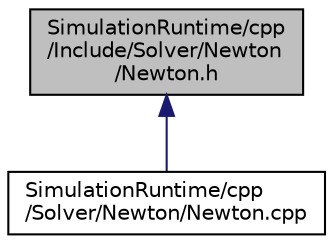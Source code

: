 digraph "SimulationRuntime/cpp/Include/Solver/Newton/Newton.h"
{
  edge [fontname="Helvetica",fontsize="10",labelfontname="Helvetica",labelfontsize="10"];
  node [fontname="Helvetica",fontsize="10",shape=record];
  Node8 [label="SimulationRuntime/cpp\l/Include/Solver/Newton\l/Newton.h",height=0.2,width=0.4,color="black", fillcolor="grey75", style="filled", fontcolor="black"];
  Node8 -> Node9 [dir="back",color="midnightblue",fontsize="10",style="solid",fontname="Helvetica"];
  Node9 [label="SimulationRuntime/cpp\l/Solver/Newton/Newton.cpp",height=0.2,width=0.4,color="black", fillcolor="white", style="filled",URL="$d4/d1f/_newton_8cpp.html"];
}

